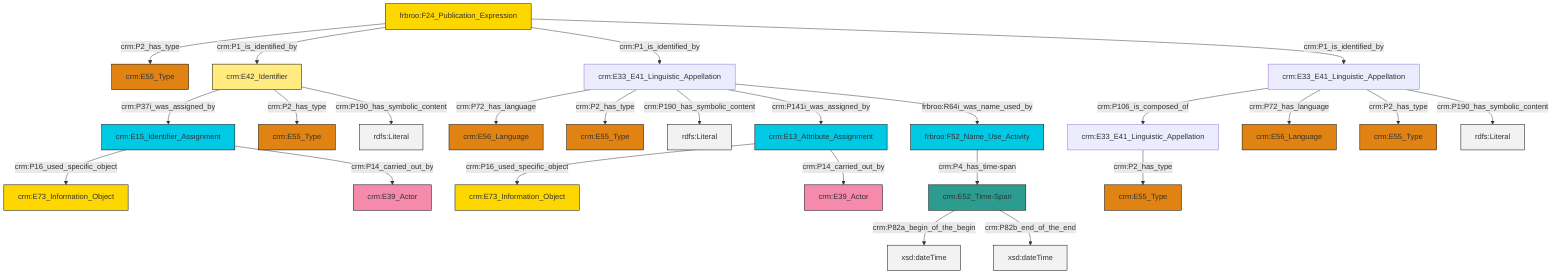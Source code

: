graph TD
classDef Literal fill:#f2f2f2,stroke:#000000;
classDef CRM_Entity fill:#FFFFFF,stroke:#000000;
classDef Temporal_Entity fill:#00C9E6, stroke:#000000;
classDef Type fill:#E18312, stroke:#000000;
classDef Time-Span fill:#2C9C91, stroke:#000000;
classDef Appellation fill:#FFEB7F, stroke:#000000;
classDef Place fill:#008836, stroke:#000000;
classDef Persistent_Item fill:#B266B2, stroke:#000000;
classDef Conceptual_Object fill:#FFD700, stroke:#000000;
classDef Physical_Thing fill:#D2B48C, stroke:#000000;
classDef Actor fill:#f58aad, stroke:#000000;
classDef PC_Classes fill:#4ce600, stroke:#000000;
classDef Multi fill:#cccccc,stroke:#000000;

2["crm:E33_E41_Linguistic_Appellation"]:::Default -->|crm:P72_has_language| 0["crm:E56_Language"]:::Type
2["crm:E33_E41_Linguistic_Appellation"]:::Default -->|crm:P2_has_type| 6["crm:E55_Type"]:::Type
7["crm:E15_Identifier_Assignment"]:::Temporal_Entity -->|crm:P16_used_specific_object| 8["crm:E73_Information_Object"]:::Conceptual_Object
9["crm:E52_Time-Span"]:::Time-Span -->|crm:P82a_begin_of_the_begin| 10[xsd:dateTime]:::Literal
11["frbroo:F52_Name_Use_Activity"]:::Temporal_Entity -->|crm:P4_has_time-span| 9["crm:E52_Time-Span"]:::Time-Span
17["frbroo:F24_Publication_Expression"]:::Conceptual_Object -->|crm:P2_has_type| 18["crm:E55_Type"]:::Type
19["crm:E13_Attribute_Assignment"]:::Temporal_Entity -->|crm:P16_used_specific_object| 20["crm:E73_Information_Object"]:::Conceptual_Object
23["crm:E33_E41_Linguistic_Appellation"]:::Default -->|crm:P106_is_composed_of| 15["crm:E33_E41_Linguistic_Appellation"]:::Default
13["crm:E42_Identifier"]:::Appellation -->|crm:P37i_was_assigned_by| 7["crm:E15_Identifier_Assignment"]:::Temporal_Entity
23["crm:E33_E41_Linguistic_Appellation"]:::Default -->|crm:P72_has_language| 24["crm:E56_Language"]:::Type
2["crm:E33_E41_Linguistic_Appellation"]:::Default -->|crm:P190_has_symbolic_content| 27[rdfs:Literal]:::Literal
17["frbroo:F24_Publication_Expression"]:::Conceptual_Object -->|crm:P1_is_identified_by| 13["crm:E42_Identifier"]:::Appellation
23["crm:E33_E41_Linguistic_Appellation"]:::Default -->|crm:P2_has_type| 29["crm:E55_Type"]:::Type
17["frbroo:F24_Publication_Expression"]:::Conceptual_Object -->|crm:P1_is_identified_by| 2["crm:E33_E41_Linguistic_Appellation"]:::Default
13["crm:E42_Identifier"]:::Appellation -->|crm:P2_has_type| 34["crm:E55_Type"]:::Type
2["crm:E33_E41_Linguistic_Appellation"]:::Default -->|crm:P141i_was_assigned_by| 19["crm:E13_Attribute_Assignment"]:::Temporal_Entity
23["crm:E33_E41_Linguistic_Appellation"]:::Default -->|crm:P190_has_symbolic_content| 35[rdfs:Literal]:::Literal
7["crm:E15_Identifier_Assignment"]:::Temporal_Entity -->|crm:P14_carried_out_by| 31["crm:E39_Actor"]:::Actor
19["crm:E13_Attribute_Assignment"]:::Temporal_Entity -->|crm:P14_carried_out_by| 4["crm:E39_Actor"]:::Actor
13["crm:E42_Identifier"]:::Appellation -->|crm:P190_has_symbolic_content| 41[rdfs:Literal]:::Literal
17["frbroo:F24_Publication_Expression"]:::Conceptual_Object -->|crm:P1_is_identified_by| 23["crm:E33_E41_Linguistic_Appellation"]:::Default
2["crm:E33_E41_Linguistic_Appellation"]:::Default -->|frbroo:R64i_was_name_used_by| 11["frbroo:F52_Name_Use_Activity"]:::Temporal_Entity
15["crm:E33_E41_Linguistic_Appellation"]:::Default -->|crm:P2_has_type| 25["crm:E55_Type"]:::Type
9["crm:E52_Time-Span"]:::Time-Span -->|crm:P82b_end_of_the_end| 45[xsd:dateTime]:::Literal